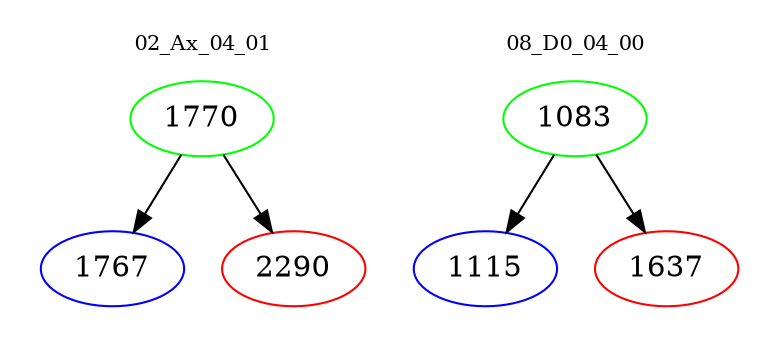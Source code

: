 digraph{
subgraph cluster_0 {
color = white
label = "02_Ax_04_01";
fontsize=10;
T0_1770 [label="1770", color="green"]
T0_1770 -> T0_1767 [color="black"]
T0_1767 [label="1767", color="blue"]
T0_1770 -> T0_2290 [color="black"]
T0_2290 [label="2290", color="red"]
}
subgraph cluster_1 {
color = white
label = "08_D0_04_00";
fontsize=10;
T1_1083 [label="1083", color="green"]
T1_1083 -> T1_1115 [color="black"]
T1_1115 [label="1115", color="blue"]
T1_1083 -> T1_1637 [color="black"]
T1_1637 [label="1637", color="red"]
}
}
